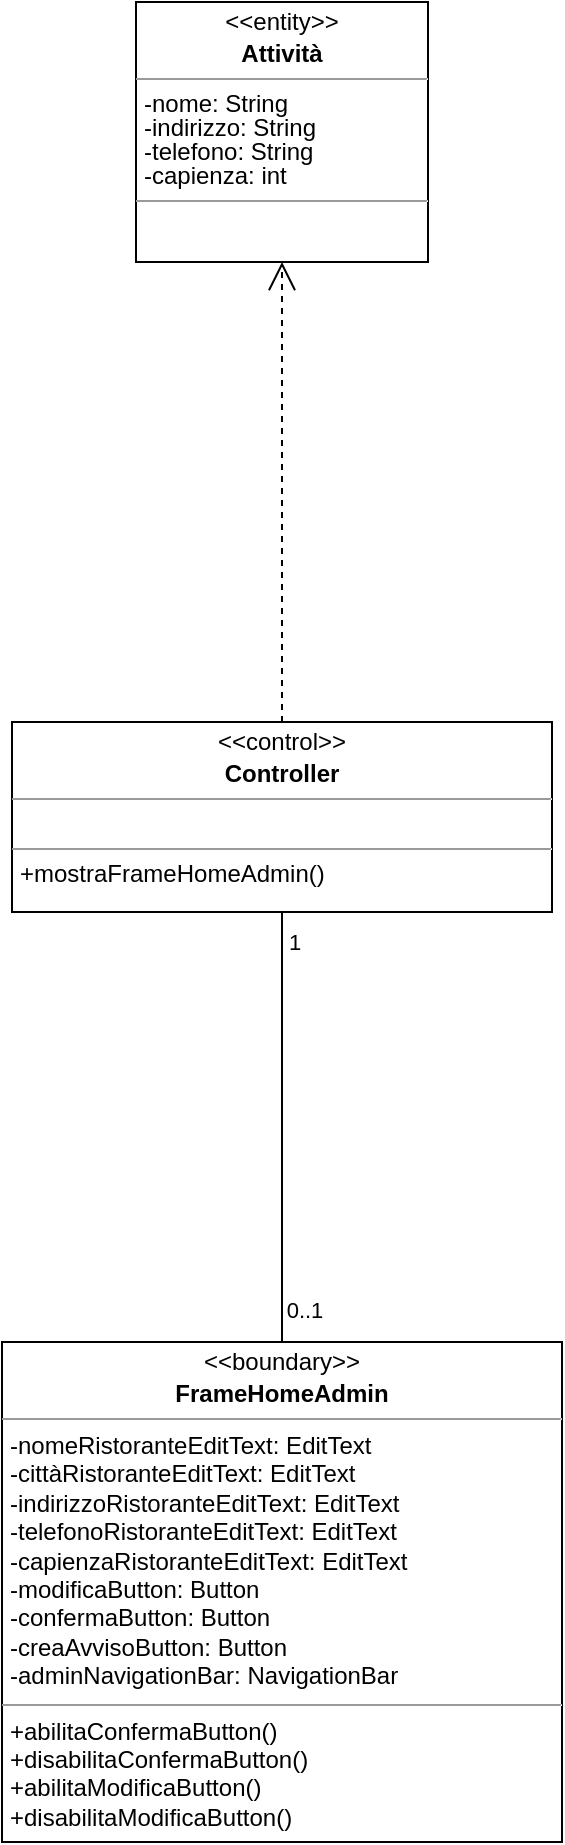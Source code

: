 <mxfile version="20.8.16" type="device"><diagram id="ER31SsiGlbdUDO14K2BC" name="Pagina-1"><mxGraphModel dx="1418" dy="828" grid="1" gridSize="10" guides="1" tooltips="1" connect="1" arrows="1" fold="1" page="1" pageScale="1" pageWidth="827" pageHeight="1169" math="0" shadow="0"><root><mxCell id="0"/><mxCell id="1" parent="0"/><mxCell id="9xxdUwwHo9usWTSR3daL-2" value="&lt;p style=&quot;margin: 4px 0px 0px; text-align: center; line-height: 100%;&quot;&gt;&amp;lt;&amp;lt;boundary&amp;gt;&amp;gt;&lt;/p&gt;&lt;p style=&quot;margin: 4px 0px 0px; text-align: center; line-height: 100%;&quot;&gt;&lt;b&gt;FrameHomeAdmin&lt;/b&gt;&lt;/p&gt;&lt;hr size=&quot;1&quot;&gt;&lt;p style=&quot;margin:0px;margin-left:4px;&quot;&gt;-nomeRistoranteEditText: EditText&lt;/p&gt;&lt;p style=&quot;margin:0px;margin-left:4px;&quot;&gt;&lt;span style=&quot;background-color: initial;&quot;&gt;-cittàRistoranteEditText: EditText&lt;/span&gt;&lt;/p&gt;&lt;p style=&quot;margin:0px;margin-left:4px;&quot;&gt;&lt;span style=&quot;background-color: initial;&quot;&gt;-indirizzoRistoranteEditText: EditText&lt;/span&gt;&lt;/p&gt;&lt;p style=&quot;margin:0px;margin-left:4px;&quot;&gt;&lt;span style=&quot;background-color: initial;&quot;&gt;-telefonoRistoranteEditText: EditText&lt;/span&gt;&lt;/p&gt;&lt;p style=&quot;margin:0px;margin-left:4px;&quot;&gt;-capienzaRistoranteEditText: EditText&lt;/p&gt;&lt;p style=&quot;margin:0px;margin-left:4px;&quot;&gt;-modificaButton: Button&lt;/p&gt;&lt;p style=&quot;margin:0px;margin-left:4px;&quot;&gt;-confermaButton: Button&lt;/p&gt;&lt;p style=&quot;margin:0px;margin-left:4px;&quot;&gt;-creaAvvisoButton: Button&lt;/p&gt;&lt;p style=&quot;margin:0px;margin-left:4px;&quot;&gt;&lt;span style=&quot;background-color: initial;&quot;&gt;-adminNavigationBar: NavigationBar&lt;/span&gt;&lt;br&gt;&lt;/p&gt;&lt;hr size=&quot;1&quot;&gt;&lt;p style=&quot;margin:0px;margin-left:4px;&quot;&gt;&lt;span style=&quot;background-color: initial;&quot;&gt;+abilitaConfermaButton()&lt;/span&gt;&lt;br&gt;&lt;/p&gt;&lt;p style=&quot;margin:0px;margin-left:4px;&quot;&gt;+disabilitaConfermaButton()&lt;br&gt;&lt;/p&gt;&lt;p style=&quot;margin:0px;margin-left:4px;&quot;&gt;+abilitaModificaButton()&lt;/p&gt;&lt;p style=&quot;margin:0px;margin-left:4px;&quot;&gt;+disabilitaModificaButton()&lt;/p&gt;" style="verticalAlign=top;align=left;overflow=fill;fontSize=12;fontFamily=Helvetica;html=1;spacing=2;" parent="1" vertex="1"><mxGeometry x="274" y="795" width="280" height="250" as="geometry"/></mxCell><mxCell id="9xxdUwwHo9usWTSR3daL-5" value="&lt;p style=&quot;margin: 4px 0px 0px; text-align: center; line-height: 100%;&quot;&gt;&amp;lt;&amp;lt;control&amp;gt;&amp;gt;&lt;/p&gt;&lt;p style=&quot;margin: 4px 0px 0px; text-align: center; line-height: 100%;&quot;&gt;&lt;b&gt;Controller&lt;/b&gt;&lt;/p&gt;&lt;hr size=&quot;1&quot;&gt;&lt;p style=&quot;margin: 0px 0px 0px 4px; line-height: 100%;&quot;&gt;&lt;br&gt;&lt;/p&gt;&lt;hr size=&quot;1&quot;&gt;&lt;p style=&quot;margin: 0px 0px 0px 4px; line-height: 100%;&quot;&gt;+mostraFrameHomeAdmin()&lt;/p&gt;&lt;p style=&quot;margin: 0px 0px 0px 4px; line-height: 100%;&quot;&gt;&lt;br&gt;&lt;/p&gt;" style="verticalAlign=top;align=left;overflow=fill;fontSize=12;fontFamily=Helvetica;html=1;" parent="1" vertex="1"><mxGeometry x="279" y="485" width="270" height="95" as="geometry"/></mxCell><mxCell id="9xxdUwwHo9usWTSR3daL-10" value="" style="endArrow=none;html=1;rounded=0;exitX=0.5;exitY=0;exitDx=0;exitDy=0;entryX=0.5;entryY=1;entryDx=0;entryDy=0;" parent="1" source="9xxdUwwHo9usWTSR3daL-2" target="9xxdUwwHo9usWTSR3daL-5" edge="1"><mxGeometry width="50" height="50" relative="1" as="geometry"><mxPoint x="390" y="695" as="sourcePoint"/><mxPoint x="440" y="645" as="targetPoint"/></mxGeometry></mxCell><mxCell id="ECzAqKheMqazebpxuWKd-38" value="1&lt;br&gt;" style="edgeLabel;html=1;align=center;verticalAlign=middle;resizable=0;points=[];labelBackgroundColor=none;" parent="9xxdUwwHo9usWTSR3daL-10" vertex="1" connectable="0"><mxGeometry x="0.833" y="-3" relative="1" as="geometry"><mxPoint x="3" y="-3" as="offset"/></mxGeometry></mxCell><mxCell id="ECzAqKheMqazebpxuWKd-39" value="0..1" style="edgeLabel;html=1;align=center;verticalAlign=middle;resizable=0;points=[];labelBackgroundColor=none;" parent="9xxdUwwHo9usWTSR3daL-10" vertex="1" connectable="0"><mxGeometry x="-0.809" y="-2" relative="1" as="geometry"><mxPoint x="9" y="4" as="offset"/></mxGeometry></mxCell><mxCell id="ECzAqKheMqazebpxuWKd-40" value="&lt;p style=&quot;margin: 4px 0px 0px; text-align: center; line-height: 100%;&quot;&gt;&amp;lt;&amp;lt;entity&amp;gt;&amp;gt;&lt;/p&gt;&lt;p style=&quot;margin: 4px 0px 0px; text-align: center; line-height: 100%;&quot;&gt;&lt;b&gt;Attività&lt;/b&gt;&lt;/p&gt;&lt;hr style=&quot;line-height: 100%;&quot; size=&quot;1&quot;&gt;&lt;p style=&quot;margin: 0px 0px 0px 4px; line-height: 100%;&quot;&gt;-nome: String&lt;/p&gt;&lt;p style=&quot;margin: 0px 0px 0px 4px; line-height: 100%;&quot;&gt;-indirizzo: String&lt;/p&gt;&lt;p style=&quot;margin: 0px 0px 0px 4px; line-height: 100%;&quot;&gt;-telefono: String&lt;/p&gt;&lt;p style=&quot;margin: 0px 0px 0px 4px; line-height: 100%;&quot;&gt;&lt;span style=&quot;background-color: initial;&quot;&gt;-capienza: int&lt;/span&gt;&lt;br&gt;&lt;/p&gt;&lt;hr style=&quot;line-height: 100%;&quot; size=&quot;1&quot;&gt;&lt;p style=&quot;margin: 0px 0px 0px 4px; line-height: 100%;&quot;&gt;&lt;br&gt;&lt;/p&gt;" style="verticalAlign=top;align=left;overflow=fill;fontSize=12;fontFamily=Helvetica;html=1;strokeColor=#000000;" parent="1" vertex="1"><mxGeometry x="341" y="125" width="146" height="130" as="geometry"/></mxCell><mxCell id="ECzAqKheMqazebpxuWKd-41" value="Use" style="endArrow=open;endSize=12;dashed=1;rounded=0;movable=1;resizable=1;rotatable=1;deletable=1;editable=1;connectable=1;exitX=0.5;exitY=0;exitDx=0;exitDy=0;entryX=0.5;entryY=1;entryDx=0;entryDy=0;textOpacity=0;" parent="1" source="9xxdUwwHo9usWTSR3daL-5" target="ECzAqKheMqazebpxuWKd-40" edge="1"><mxGeometry width="160" relative="1" as="geometry"><mxPoint x="413" y="471" as="sourcePoint"/><mxPoint x="413" y="391" as="targetPoint"/><mxPoint as="offset"/></mxGeometry></mxCell></root></mxGraphModel></diagram></mxfile>